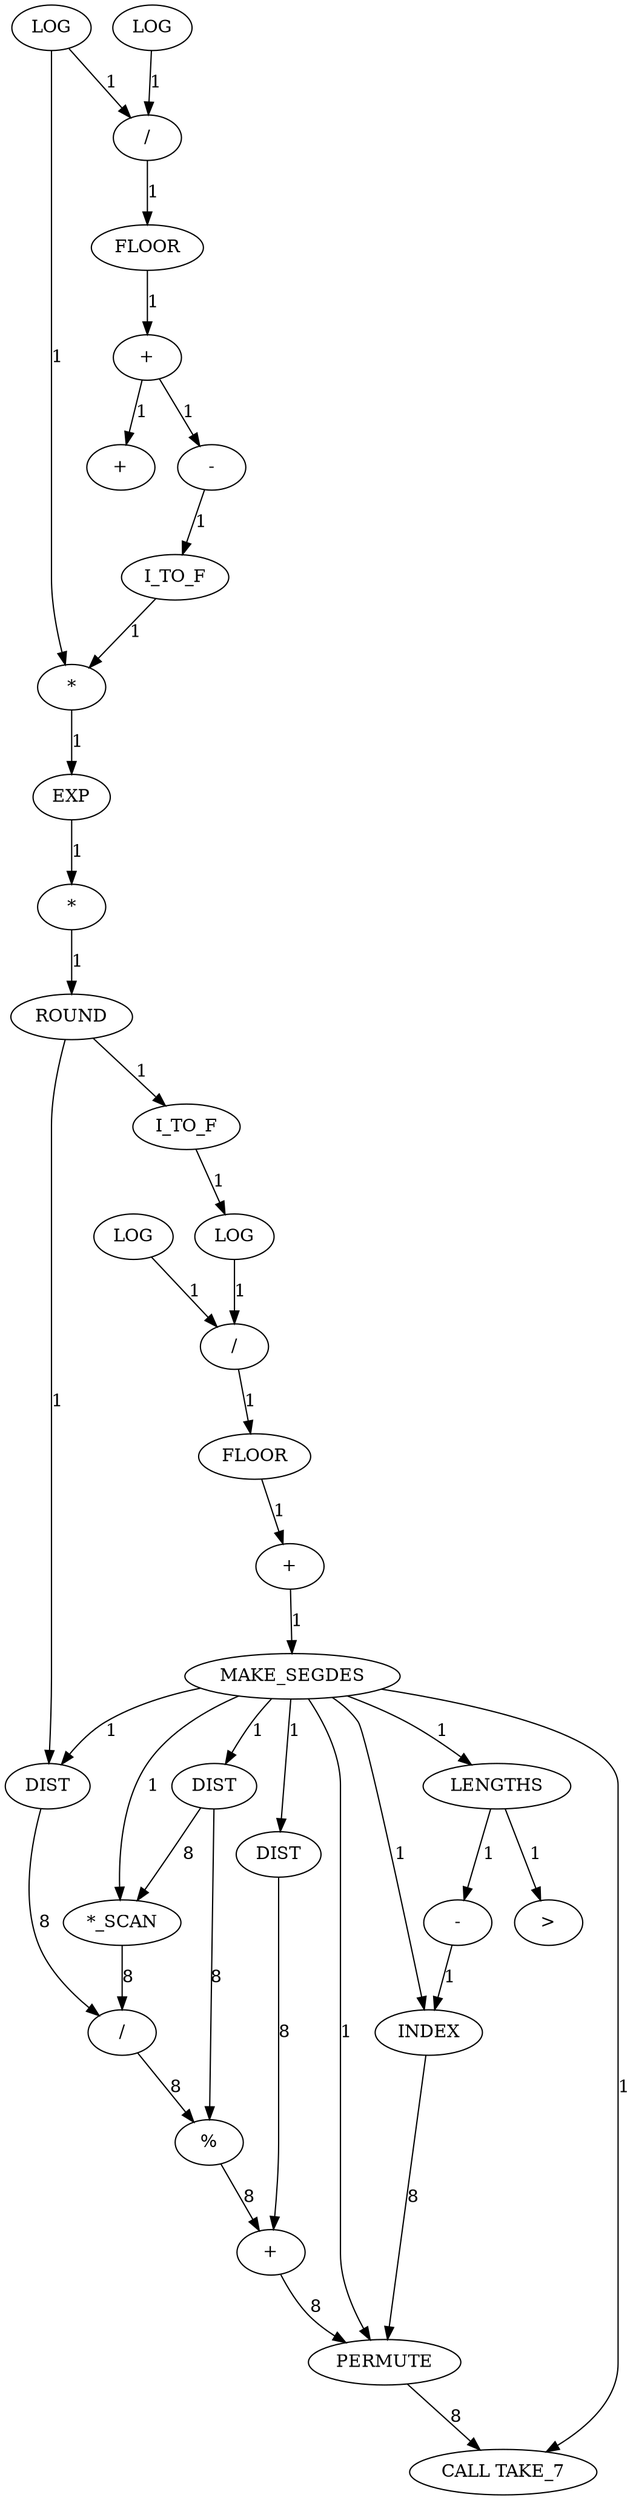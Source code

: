 digraph {
	maximal_independent_set_large_rmat_INST_1136 [label="-" cost=1075]
	maximal_independent_set_large_rmat_INST_4394 [label="+" cost=43]
	maximal_independent_set_large_rmat_INST_4328 [label=LOG cost=43]
	maximal_independent_set_large_rmat_INST_4326 [label=LOG cost=7998]
	maximal_independent_set_large_rmat_INST_4342 [label=LOG cost=86]
	maximal_independent_set_large_rmat_INST_4348 [label=FLOOR cost=43]
	maximal_independent_set_large_rmat_INST_4344 [label=LOG cost=43]
	maximal_independent_set_large_rmat_INST_1154 [label="CALL TAKE_7" cost=0]
	maximal_independent_set_large_rmat_INST_4418 [label=PERMUTE cost=774]
	maximal_independent_set_large_rmat_INST_4339 [label=I_TO_F cost=2021]
	maximal_independent_set_large_rmat_INST_4400 [label=LENGTHS cost=86]
	maximal_independent_set_large_rmat_INST_4372 [label=DIST cost=43]
	maximal_independent_set_large_rmat_INST_4352 [label=MAKE_SEGDES cost=43]
	maximal_independent_set_large_rmat_INST_1141 [label="*" cost=43]
	maximal_independent_set_large_rmat_INST_4331 [label="/" cost=430]
	maximal_independent_set_large_rmat_INST_1137 [label=I_TO_F cost=516]
	maximal_independent_set_large_rmat_INST_4410 [label=INDEX cost=1032]
	maximal_independent_set_large_rmat_INST_4402 [label="-" cost=43]
	maximal_independent_set_large_rmat_INST_4380 [label="/" cost=645]
	maximal_independent_set_large_rmat_INST_1131 [label=FLOOR cost=3139]
	maximal_independent_set_large_rmat_INST_4391 [label="%" cost=430]
	maximal_independent_set_large_rmat_INST_4347 [label="/" cost=43]
	maximal_independent_set_large_rmat_INST_4360 [label="*_SCAN" cost=1075]
	maximal_independent_set_large_rmat_INST_1132 [label="+" cost=516]
	maximal_independent_set_large_rmat_INST_4335 [label="*" cost=473]
	maximal_independent_set_large_rmat_INST_4358 [label=DIST cost=473]
	maximal_independent_set_large_rmat_INST_1147 [label="\>" cost=817]
	maximal_independent_set_large_rmat_INST_1142 [label=ROUND cost=602]
	maximal_independent_set_large_rmat_INST_1151 [label="+" cost=0]
	maximal_independent_set_large_rmat_INST_4336 [label=EXP cost=9030]
	maximal_independent_set_large_rmat_INST_4365 [label=DIST cost=43]
	maximal_independent_set_large_rmat_INST_4349 [label="+" cost=86]
	maximal_independent_set_large_rmat_INST_1136 -> maximal_independent_set_large_rmat_INST_1137 [label=1 cost=1]
	maximal_independent_set_large_rmat_INST_4394 -> maximal_independent_set_large_rmat_INST_4418 [label=8 cost=8]
	maximal_independent_set_large_rmat_INST_4328 -> maximal_independent_set_large_rmat_INST_4331 [label=1 cost=1]
	maximal_independent_set_large_rmat_INST_4328 -> maximal_independent_set_large_rmat_INST_4335 [label=1 cost=1]
	maximal_independent_set_large_rmat_INST_4326 -> maximal_independent_set_large_rmat_INST_4331 [label=1 cost=1]
	maximal_independent_set_large_rmat_INST_4342 -> maximal_independent_set_large_rmat_INST_4347 [label=1 cost=1]
	maximal_independent_set_large_rmat_INST_4348 -> maximal_independent_set_large_rmat_INST_4349 [label=1 cost=1]
	maximal_independent_set_large_rmat_INST_4344 -> maximal_independent_set_large_rmat_INST_4347 [label=1 cost=1]
	maximal_independent_set_large_rmat_INST_4418 -> maximal_independent_set_large_rmat_INST_1154 [label=8 cost=8]
	maximal_independent_set_large_rmat_INST_4339 -> maximal_independent_set_large_rmat_INST_4342 [label=1 cost=1]
	maximal_independent_set_large_rmat_INST_4400 -> maximal_independent_set_large_rmat_INST_4402 [label=1 cost=1]
	maximal_independent_set_large_rmat_INST_4400 -> maximal_independent_set_large_rmat_INST_1147 [label=1 cost=1]
	maximal_independent_set_large_rmat_INST_4372 -> maximal_independent_set_large_rmat_INST_4394 [label=8 cost=8]
	maximal_independent_set_large_rmat_INST_4352 -> maximal_independent_set_large_rmat_INST_4358 [label=1 cost=1]
	maximal_independent_set_large_rmat_INST_4352 -> maximal_independent_set_large_rmat_INST_4360 [label=1 cost=1]
	maximal_independent_set_large_rmat_INST_4352 -> maximal_independent_set_large_rmat_INST_4365 [label=1 cost=1]
	maximal_independent_set_large_rmat_INST_4352 -> maximal_independent_set_large_rmat_INST_4372 [label=1 cost=1]
	maximal_independent_set_large_rmat_INST_4352 -> maximal_independent_set_large_rmat_INST_4400 [label=1 cost=1]
	maximal_independent_set_large_rmat_INST_4352 -> maximal_independent_set_large_rmat_INST_4410 [label=1 cost=1]
	maximal_independent_set_large_rmat_INST_4352 -> maximal_independent_set_large_rmat_INST_4418 [label=1 cost=1]
	maximal_independent_set_large_rmat_INST_4352 -> maximal_independent_set_large_rmat_INST_1154 [label=1 cost=1]
	maximal_independent_set_large_rmat_INST_1141 -> maximal_independent_set_large_rmat_INST_1142 [label=1 cost=1]
	maximal_independent_set_large_rmat_INST_4331 -> maximal_independent_set_large_rmat_INST_1131 [label=1 cost=1]
	maximal_independent_set_large_rmat_INST_1137 -> maximal_independent_set_large_rmat_INST_4335 [label=1 cost=1]
	maximal_independent_set_large_rmat_INST_4410 -> maximal_independent_set_large_rmat_INST_4418 [label=8 cost=8]
	maximal_independent_set_large_rmat_INST_4402 -> maximal_independent_set_large_rmat_INST_4410 [label=1 cost=1]
	maximal_independent_set_large_rmat_INST_4380 -> maximal_independent_set_large_rmat_INST_4391 [label=8 cost=8]
	maximal_independent_set_large_rmat_INST_1131 -> maximal_independent_set_large_rmat_INST_1132 [label=1 cost=1]
	maximal_independent_set_large_rmat_INST_4391 -> maximal_independent_set_large_rmat_INST_4394 [label=8 cost=8]
	maximal_independent_set_large_rmat_INST_4347 -> maximal_independent_set_large_rmat_INST_4348 [label=1 cost=1]
	maximal_independent_set_large_rmat_INST_4360 -> maximal_independent_set_large_rmat_INST_4380 [label=8 cost=8]
	maximal_independent_set_large_rmat_INST_1132 -> maximal_independent_set_large_rmat_INST_1136 [label=1 cost=1]
	maximal_independent_set_large_rmat_INST_1132 -> maximal_independent_set_large_rmat_INST_1151 [label=1 cost=1]
	maximal_independent_set_large_rmat_INST_4335 -> maximal_independent_set_large_rmat_INST_4336 [label=1 cost=1]
	maximal_independent_set_large_rmat_INST_4358 -> maximal_independent_set_large_rmat_INST_4360 [label=8 cost=8]
	maximal_independent_set_large_rmat_INST_4358 -> maximal_independent_set_large_rmat_INST_4391 [label=8 cost=8]
	maximal_independent_set_large_rmat_INST_1142 -> maximal_independent_set_large_rmat_INST_4339 [label=1 cost=1]
	maximal_independent_set_large_rmat_INST_1142 -> maximal_independent_set_large_rmat_INST_4365 [label=1 cost=1]
	maximal_independent_set_large_rmat_INST_4336 -> maximal_independent_set_large_rmat_INST_1141 [label=1 cost=1]
	maximal_independent_set_large_rmat_INST_4365 -> maximal_independent_set_large_rmat_INST_4380 [label=8 cost=8]
	maximal_independent_set_large_rmat_INST_4349 -> maximal_independent_set_large_rmat_INST_4352 [label=1 cost=1]
}

